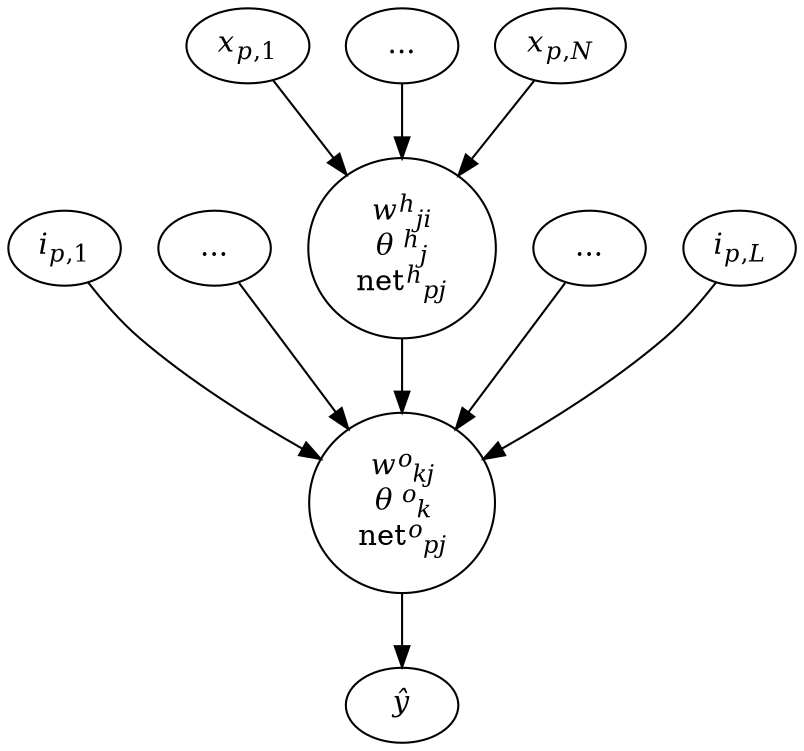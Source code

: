 # dot -Tpng ff-net.dot -o ff-net.png

digraph ffNet {
    overlap=false;
    subgraph _1 {
      rank = "same";
      i1 [label=<<i>i</i><sub><i>p</i>,1</sub>>];
      iDots1 [label=<...>];
      hiddenJ [label=<<table border="0" cellpadding="0" cellborder="0"><tr><td><i>w</i><sup><i>h</i></sup><sub><i>ji</i></sub></td></tr><tr><td><i>θ</i><sup> <i>h</i></sup><sub><i>j</i></sub></td></tr><tr><td>net<sup><i>h</i></sup><sub><i>pj</i></sub></td></tr></table>>];
      iDots2 [label=<...>];
      i2 [label=<<i>i</i><sub><i>p</i>,<i>L</i></sub>>];
    }
    outJ [label=<<table border="0" cellpadding="0" cellborder="0"><tr><td><i>w</i><sup><i>o</i></sup><sub><i>kj</i></sub></td></tr><tr><td><i>θ</i><sup> <i>o</i></sup><sub><i>k</i></sub></td></tr><tr><td>net<sup><i>o</i></sup><sub><i>pj</i></sub></td></tr></table>>];
    x1 [label=<<i>x</i><SUB><i>p</i>,1</SUB>>];
    xDots [label=<...>];
    x2 [label=<<i>x</i><SUB><i>p</i>,<i>N</i></SUB>>];


    x1 -> hiddenJ;
    xDots -> hiddenJ;
    x2 -> hiddenJ;

    i1 -> outJ;
    iDots1 -> outJ;
    hiddenJ -> outJ;
    iDots2 -> outJ;
    i2 -> outJ;

    yHat [label=<<i>ŷ</i>>];

    outJ -> yHat;
}
